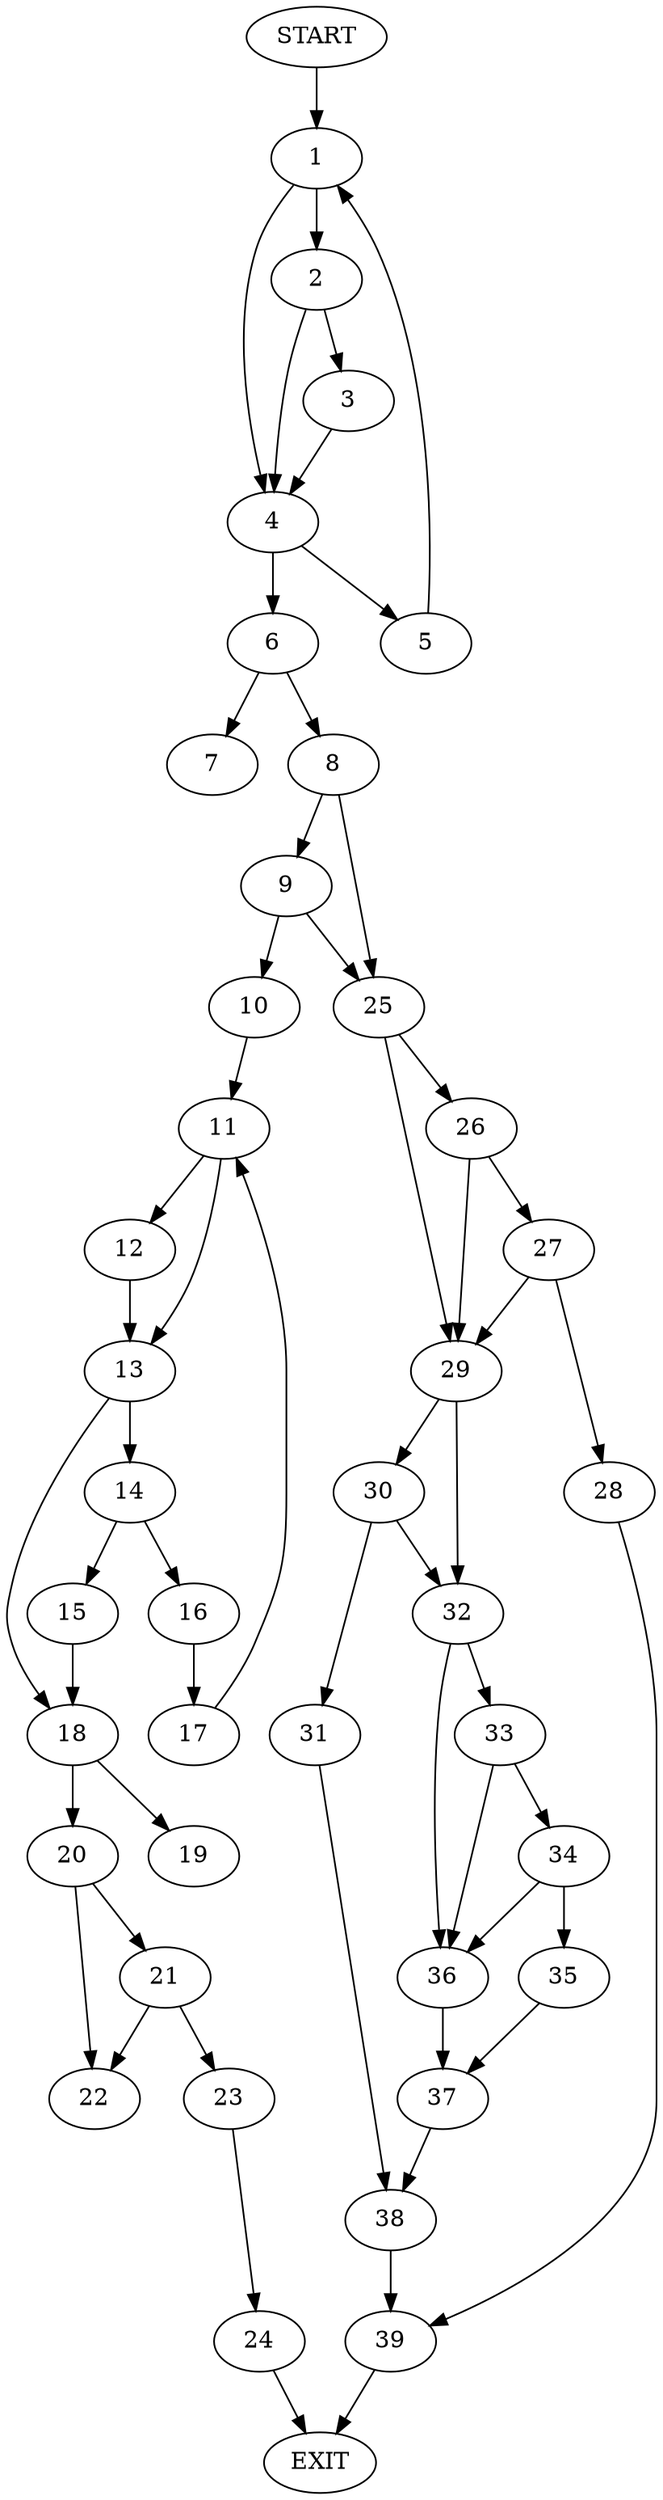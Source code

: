 digraph { 
0 [label="START"];
1;
2;
3;
4;
5;
6;
7;
8;
9;
10;
11;
12;
13;
14;
15;
16;
17;
18;
19;
20;
21;
22;
23;
24;
25;
26;
27;
28;
29;
30;
31;
32;
33;
34;
35;
36;
37;
38;
39;
40[label="EXIT"];
0 -> 1;
1 -> 2;
1 -> 4;
2 -> 3;
2 -> 4;
3 -> 4;
4 -> 5;
4 -> 6;
5 -> 1;
6 -> 7;
6 -> 8;
8 -> 9;
8 -> 25;
9 -> 10;
9 -> 25;
10 -> 11;
11 -> 12;
11 -> 13;
12 -> 13;
13 -> 14;
13 -> 18;
14 -> 15;
14 -> 16;
15 -> 18;
16 -> 17;
17 -> 11;
18 -> 19;
18 -> 20;
20 -> 22;
20 -> 21;
21 -> 22;
21 -> 23;
23 -> 24;
24 -> 40;
25 -> 26;
25 -> 29;
26 -> 27;
26 -> 29;
27 -> 28;
27 -> 29;
28 -> 39;
29 -> 30;
29 -> 32;
30 -> 31;
30 -> 32;
31 -> 38;
32 -> 33;
32 -> 36;
33 -> 34;
33 -> 36;
34 -> 35;
34 -> 36;
35 -> 37;
36 -> 37;
37 -> 38;
38 -> 39;
39 -> 40;
}